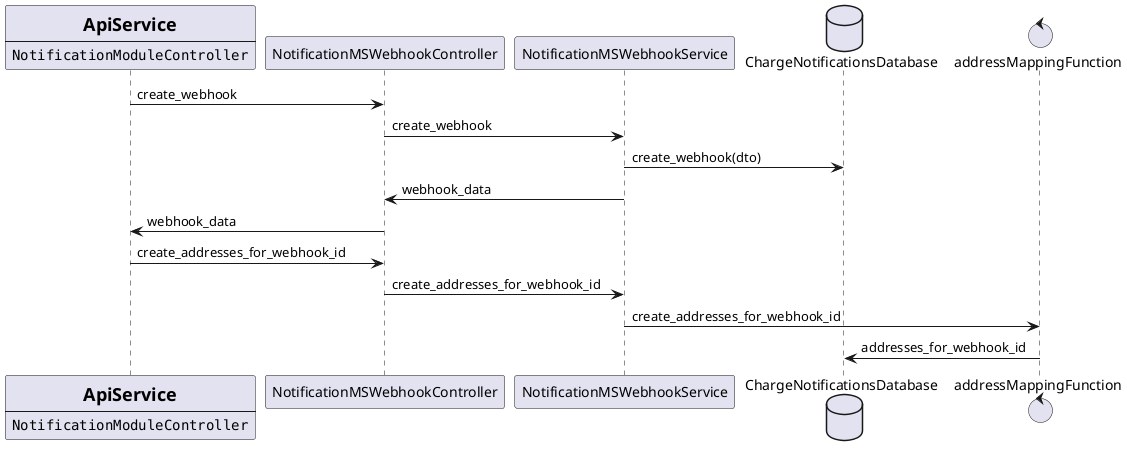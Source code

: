 @startuml uml
participant ApiService[
    =ApiService
    ----
    ""NotificationModuleController""
]
participant NotificationMSWebhookController
participant NotificationMSWebhookService
database ChargeNotificationsDatabase
control addressMappingFunction


ApiService -> NotificationMSWebhookController:create_webhook
NotificationMSWebhookController -> NotificationMSWebhookService:create_webhook
NotificationMSWebhookService->ChargeNotificationsDatabase :create_webhook(dto)
NotificationMSWebhookService->NotificationMSWebhookController:webhook_data
NotificationMSWebhookController->ApiService:webhook_data


ApiService -> NotificationMSWebhookController:create_addresses_for_webhook_id
NotificationMSWebhookController -> NotificationMSWebhookService:create_addresses_for_webhook_id
NotificationMSWebhookService->addressMappingFunction:create_addresses_for_webhook_id
addressMappingFunction->ChargeNotificationsDatabase:addresses_for_webhook_id 
@enduml
